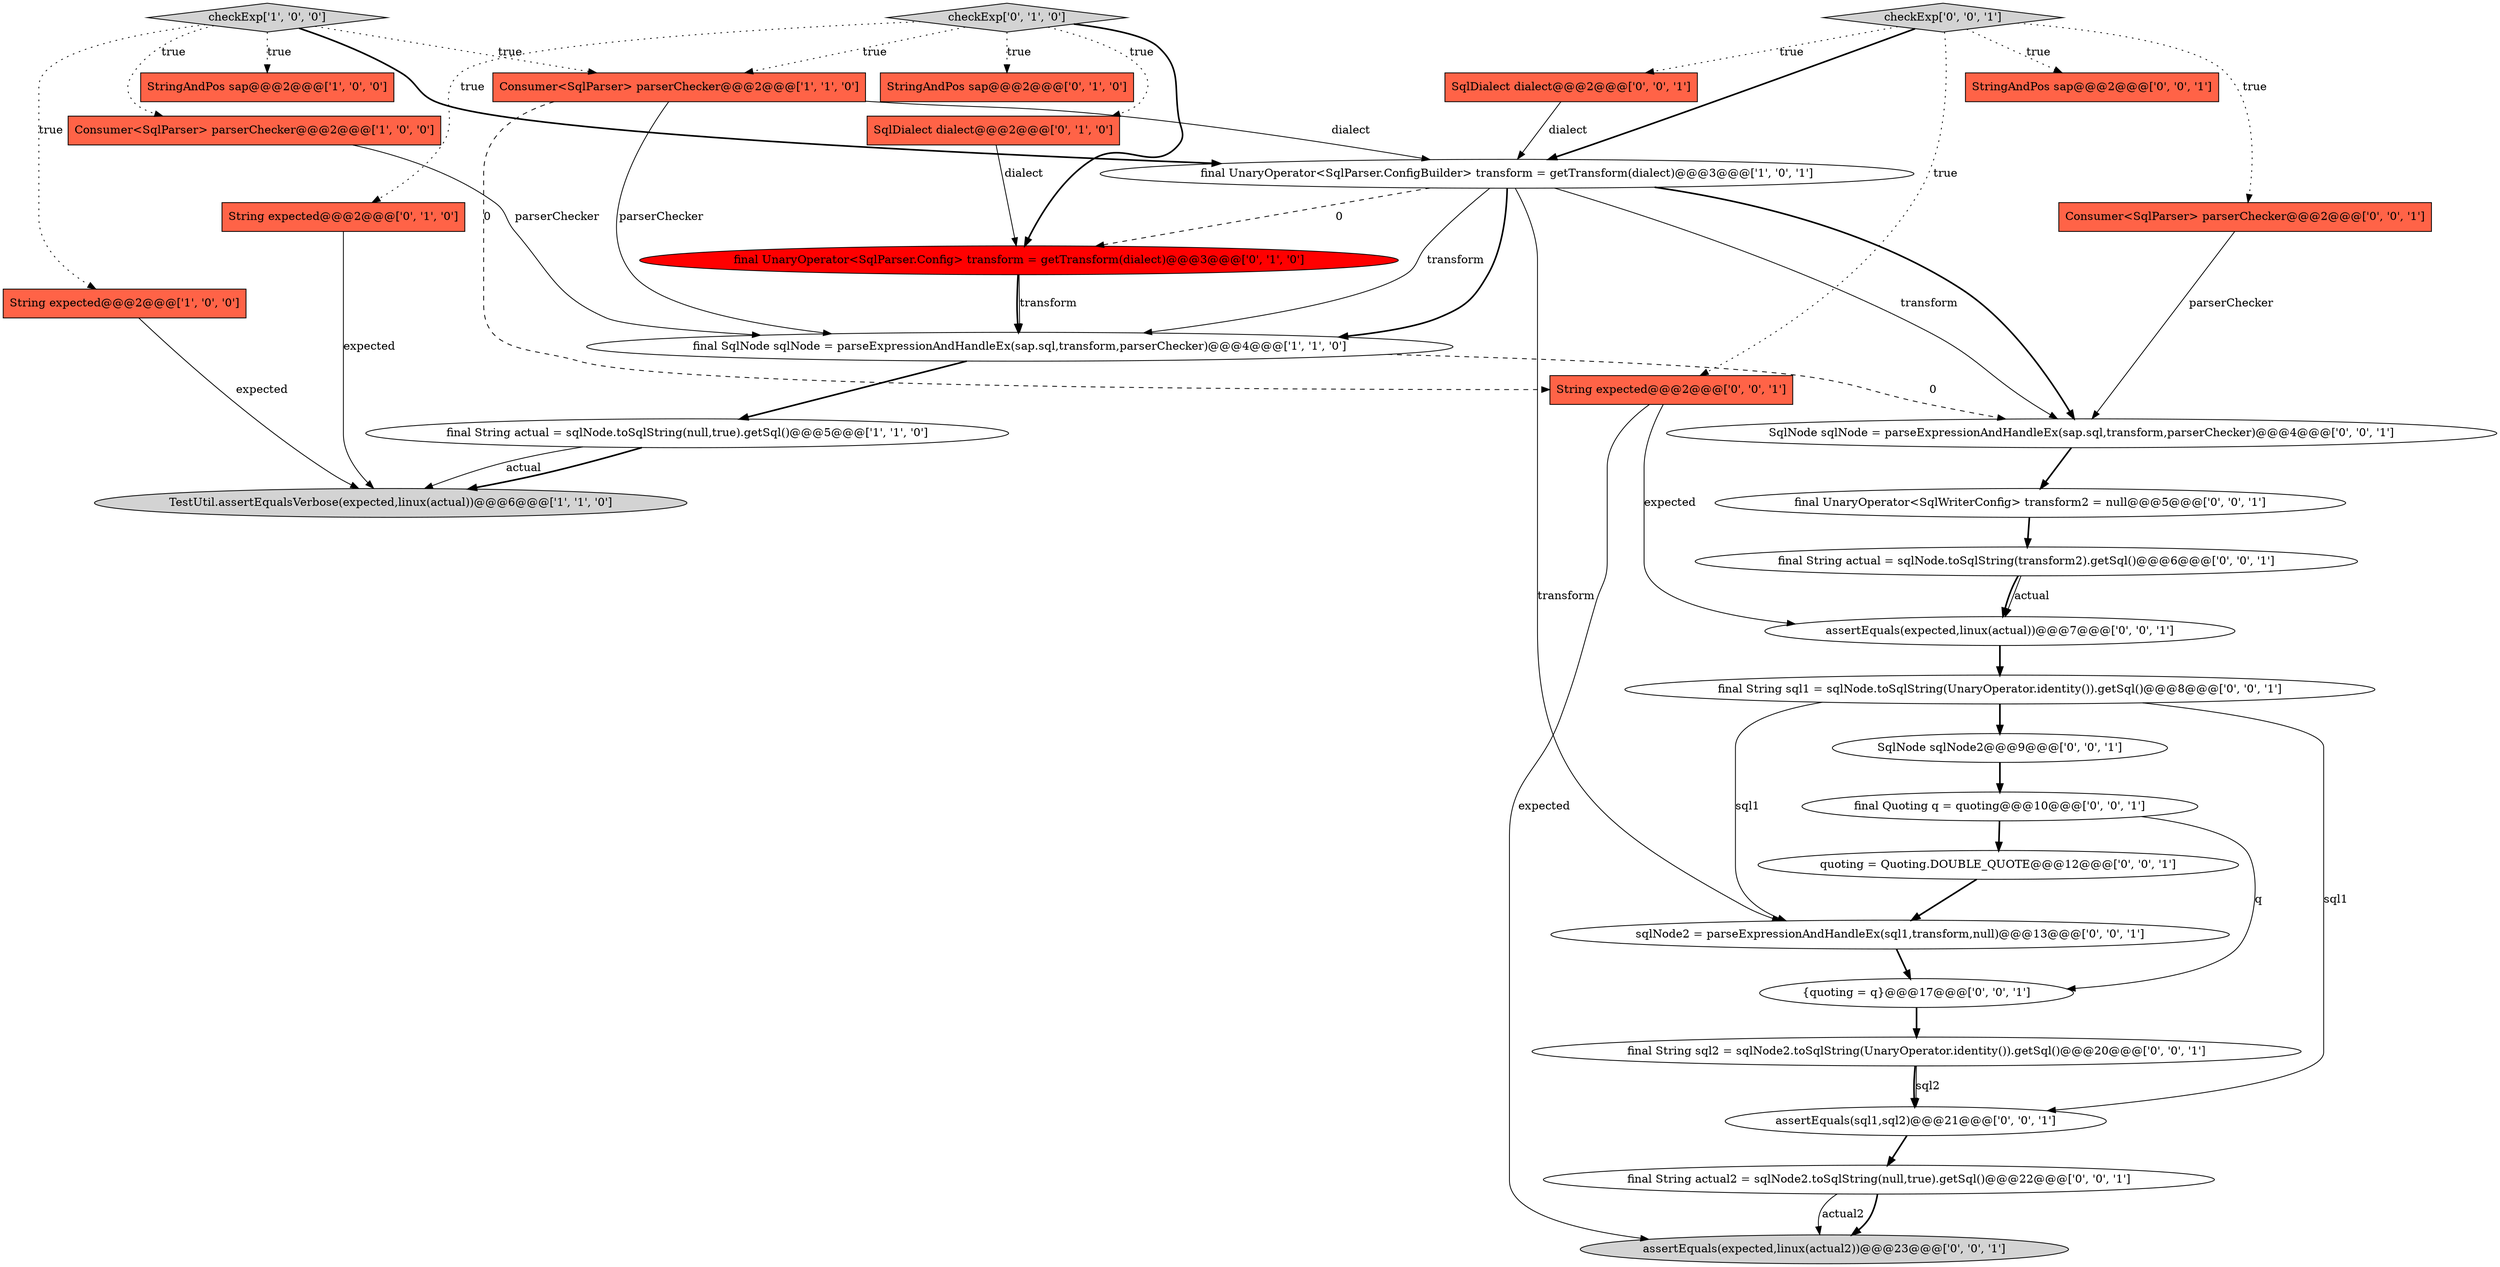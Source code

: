 digraph {
5 [style = filled, label = "final SqlNode sqlNode = parseExpressionAndHandleEx(sap.sql,transform,parserChecker)@@@4@@@['1', '1', '0']", fillcolor = white, shape = ellipse image = "AAA0AAABBB1BBB"];
15 [style = filled, label = "final String sql1 = sqlNode.toSqlString(UnaryOperator.identity()).getSql()@@@8@@@['0', '0', '1']", fillcolor = white, shape = ellipse image = "AAA0AAABBB3BBB"];
7 [style = filled, label = "Consumer<SqlParser> parserChecker@@@2@@@['1', '1', '0']", fillcolor = tomato, shape = box image = "AAA0AAABBB1BBB"];
20 [style = filled, label = "assertEquals(expected,linux(actual2))@@@23@@@['0', '0', '1']", fillcolor = lightgray, shape = ellipse image = "AAA0AAABBB3BBB"];
13 [style = filled, label = "final UnaryOperator<SqlParser.Config> transform = getTransform(dialect)@@@3@@@['0', '1', '0']", fillcolor = red, shape = ellipse image = "AAA1AAABBB2BBB"];
27 [style = filled, label = "quoting = Quoting.DOUBLE_QUOTE@@@12@@@['0', '0', '1']", fillcolor = white, shape = ellipse image = "AAA0AAABBB3BBB"];
22 [style = filled, label = "SqlNode sqlNode = parseExpressionAndHandleEx(sap.sql,transform,parserChecker)@@@4@@@['0', '0', '1']", fillcolor = white, shape = ellipse image = "AAA0AAABBB3BBB"];
4 [style = filled, label = "final String actual = sqlNode.toSqlString(null,true).getSql()@@@5@@@['1', '1', '0']", fillcolor = white, shape = ellipse image = "AAA0AAABBB1BBB"];
23 [style = filled, label = "final String actual = sqlNode.toSqlString(transform2).getSql()@@@6@@@['0', '0', '1']", fillcolor = white, shape = ellipse image = "AAA0AAABBB3BBB"];
18 [style = filled, label = "SqlNode sqlNode2@@@9@@@['0', '0', '1']", fillcolor = white, shape = ellipse image = "AAA0AAABBB3BBB"];
0 [style = filled, label = "Consumer<SqlParser> parserChecker@@@2@@@['1', '0', '0']", fillcolor = tomato, shape = box image = "AAA0AAABBB1BBB"];
26 [style = filled, label = "String expected@@@2@@@['0', '0', '1']", fillcolor = tomato, shape = box image = "AAA0AAABBB3BBB"];
29 [style = filled, label = "final UnaryOperator<SqlWriterConfig> transform2 = null@@@5@@@['0', '0', '1']", fillcolor = white, shape = ellipse image = "AAA0AAABBB3BBB"];
2 [style = filled, label = "StringAndPos sap@@@2@@@['1', '0', '0']", fillcolor = tomato, shape = box image = "AAA0AAABBB1BBB"];
32 [style = filled, label = "sqlNode2 = parseExpressionAndHandleEx(sql1,transform,null)@@@13@@@['0', '0', '1']", fillcolor = white, shape = ellipse image = "AAA0AAABBB3BBB"];
31 [style = filled, label = "assertEquals(sql1,sql2)@@@21@@@['0', '0', '1']", fillcolor = white, shape = ellipse image = "AAA0AAABBB3BBB"];
30 [style = filled, label = "assertEquals(expected,linux(actual))@@@7@@@['0', '0', '1']", fillcolor = white, shape = ellipse image = "AAA0AAABBB3BBB"];
9 [style = filled, label = "SqlDialect dialect@@@2@@@['0', '1', '0']", fillcolor = tomato, shape = box image = "AAA0AAABBB2BBB"];
1 [style = filled, label = "TestUtil.assertEqualsVerbose(expected,linux(actual))@@@6@@@['1', '1', '0']", fillcolor = lightgray, shape = ellipse image = "AAA0AAABBB1BBB"];
16 [style = filled, label = "Consumer<SqlParser> parserChecker@@@2@@@['0', '0', '1']", fillcolor = tomato, shape = box image = "AAA0AAABBB3BBB"];
3 [style = filled, label = "final UnaryOperator<SqlParser.ConfigBuilder> transform = getTransform(dialect)@@@3@@@['1', '0', '1']", fillcolor = white, shape = ellipse image = "AAA0AAABBB1BBB"];
17 [style = filled, label = "final String sql2 = sqlNode2.toSqlString(UnaryOperator.identity()).getSql()@@@20@@@['0', '0', '1']", fillcolor = white, shape = ellipse image = "AAA0AAABBB3BBB"];
19 [style = filled, label = "checkExp['0', '0', '1']", fillcolor = lightgray, shape = diamond image = "AAA0AAABBB3BBB"];
11 [style = filled, label = "String expected@@@2@@@['0', '1', '0']", fillcolor = tomato, shape = box image = "AAA0AAABBB2BBB"];
6 [style = filled, label = "String expected@@@2@@@['1', '0', '0']", fillcolor = tomato, shape = box image = "AAA0AAABBB1BBB"];
10 [style = filled, label = "StringAndPos sap@@@2@@@['0', '1', '0']", fillcolor = tomato, shape = box image = "AAA0AAABBB2BBB"];
24 [style = filled, label = "{quoting = q}@@@17@@@['0', '0', '1']", fillcolor = white, shape = ellipse image = "AAA0AAABBB3BBB"];
21 [style = filled, label = "final Quoting q = quoting@@@10@@@['0', '0', '1']", fillcolor = white, shape = ellipse image = "AAA0AAABBB3BBB"];
28 [style = filled, label = "final String actual2 = sqlNode2.toSqlString(null,true).getSql()@@@22@@@['0', '0', '1']", fillcolor = white, shape = ellipse image = "AAA0AAABBB3BBB"];
8 [style = filled, label = "checkExp['1', '0', '0']", fillcolor = lightgray, shape = diamond image = "AAA0AAABBB1BBB"];
25 [style = filled, label = "StringAndPos sap@@@2@@@['0', '0', '1']", fillcolor = tomato, shape = box image = "AAA0AAABBB3BBB"];
12 [style = filled, label = "checkExp['0', '1', '0']", fillcolor = lightgray, shape = diamond image = "AAA0AAABBB2BBB"];
14 [style = filled, label = "SqlDialect dialect@@@2@@@['0', '0', '1']", fillcolor = tomato, shape = box image = "AAA0AAABBB3BBB"];
19->14 [style = dotted, label="true"];
6->1 [style = solid, label="expected"];
27->32 [style = bold, label=""];
19->25 [style = dotted, label="true"];
23->30 [style = bold, label=""];
19->26 [style = dotted, label="true"];
21->27 [style = bold, label=""];
28->20 [style = bold, label=""];
8->2 [style = dotted, label="true"];
17->31 [style = bold, label=""];
8->3 [style = bold, label=""];
22->29 [style = bold, label=""];
8->7 [style = dotted, label="true"];
29->23 [style = bold, label=""];
3->22 [style = solid, label="transform"];
3->13 [style = dashed, label="0"];
3->22 [style = bold, label=""];
15->18 [style = bold, label=""];
14->3 [style = solid, label="dialect"];
12->11 [style = dotted, label="true"];
12->13 [style = bold, label=""];
11->1 [style = solid, label="expected"];
3->5 [style = bold, label=""];
15->32 [style = solid, label="sql1"];
26->30 [style = solid, label="expected"];
8->6 [style = dotted, label="true"];
3->5 [style = solid, label="transform"];
12->10 [style = dotted, label="true"];
0->5 [style = solid, label="parserChecker"];
5->4 [style = bold, label=""];
24->17 [style = bold, label=""];
15->31 [style = solid, label="sql1"];
9->13 [style = solid, label="dialect"];
13->5 [style = bold, label=""];
7->3 [style = solid, label="dialect"];
23->30 [style = solid, label="actual"];
19->16 [style = dotted, label="true"];
28->20 [style = solid, label="actual2"];
4->1 [style = solid, label="actual"];
4->1 [style = bold, label=""];
21->24 [style = solid, label="q"];
8->0 [style = dotted, label="true"];
31->28 [style = bold, label=""];
18->21 [style = bold, label=""];
26->20 [style = solid, label="expected"];
7->26 [style = dashed, label="0"];
12->7 [style = dotted, label="true"];
16->22 [style = solid, label="parserChecker"];
13->5 [style = solid, label="transform"];
3->32 [style = solid, label="transform"];
32->24 [style = bold, label=""];
19->3 [style = bold, label=""];
17->31 [style = solid, label="sql2"];
7->5 [style = solid, label="parserChecker"];
30->15 [style = bold, label=""];
12->9 [style = dotted, label="true"];
5->22 [style = dashed, label="0"];
}
